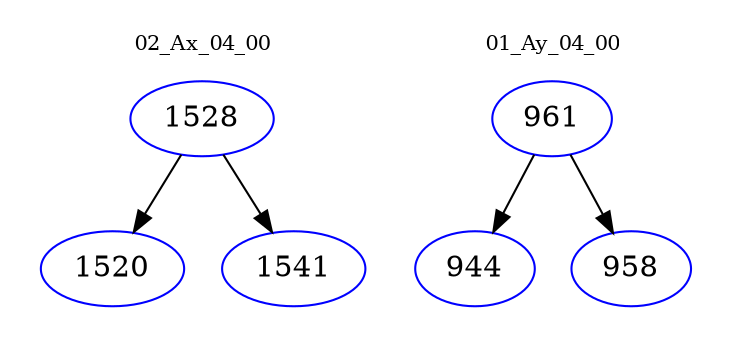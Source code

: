 digraph{
subgraph cluster_0 {
color = white
label = "02_Ax_04_00";
fontsize=10;
T0_1528 [label="1528", color="blue"]
T0_1528 -> T0_1520 [color="black"]
T0_1520 [label="1520", color="blue"]
T0_1528 -> T0_1541 [color="black"]
T0_1541 [label="1541", color="blue"]
}
subgraph cluster_1 {
color = white
label = "01_Ay_04_00";
fontsize=10;
T1_961 [label="961", color="blue"]
T1_961 -> T1_944 [color="black"]
T1_944 [label="944", color="blue"]
T1_961 -> T1_958 [color="black"]
T1_958 [label="958", color="blue"]
}
}
